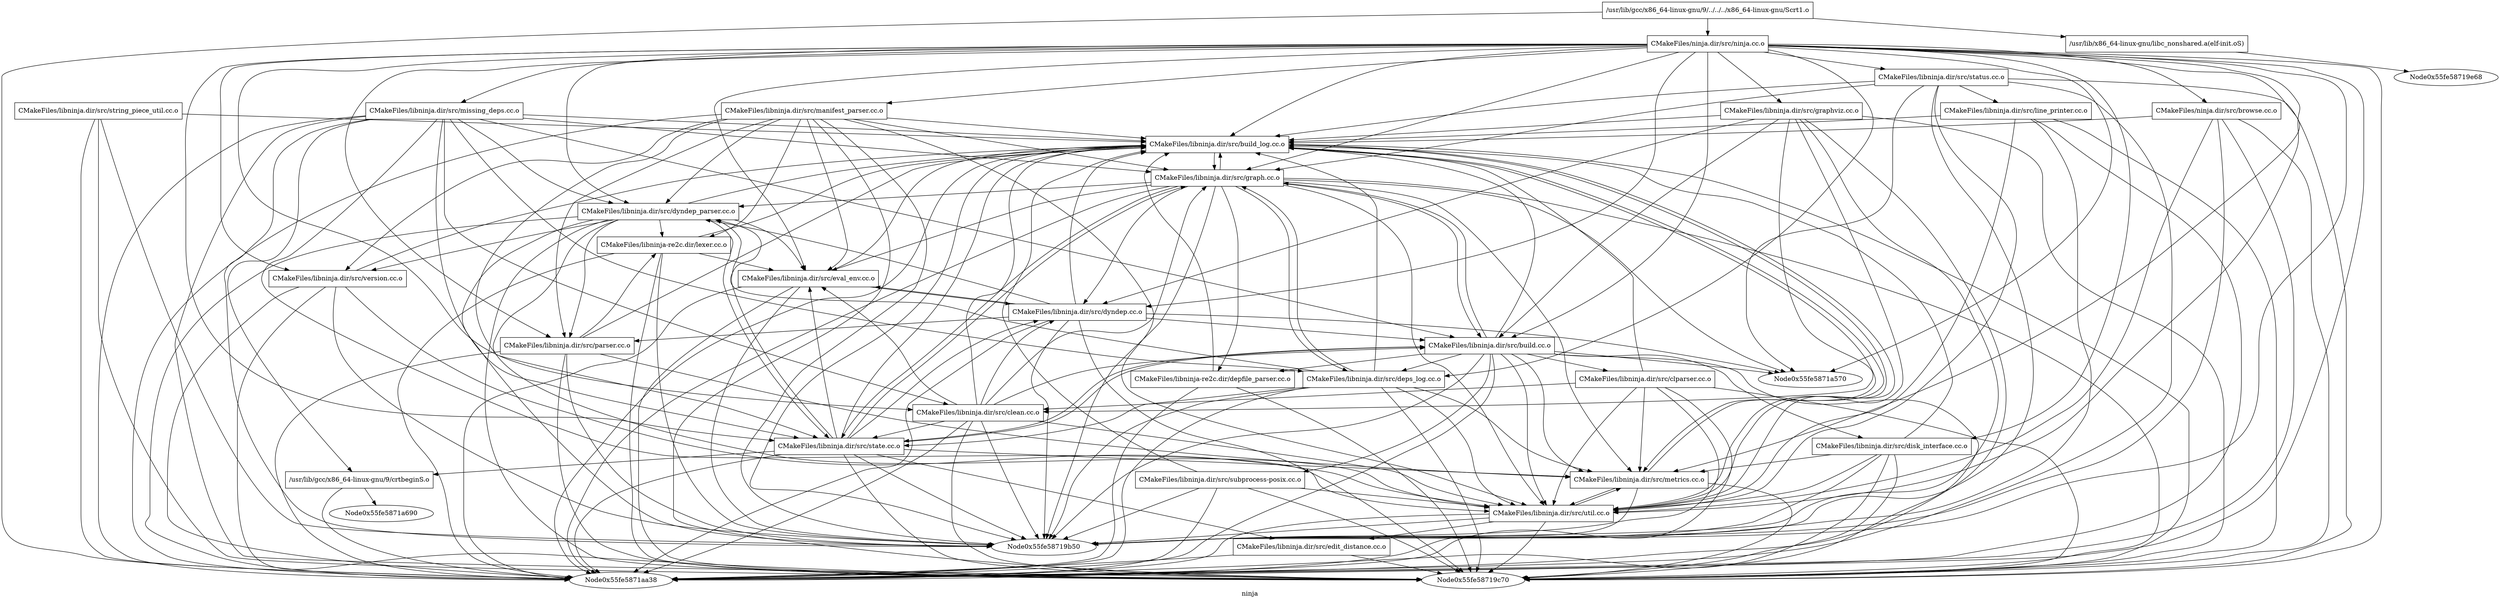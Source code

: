 digraph "ninja" {
	label="ninja";

	Node0x55fe5871a7f8 [shape=record,label="{/usr/lib/gcc/x86_64-linux-gnu/9/../../../x86_64-linux-gnu/Scrt1.o}"];
	Node0x55fe5871a7f8 -> Node0x55fe5871a138;
	Node0x55fe5871a7f8 -> Node0x55fe5871aa38;
	Node0x55fe5871a7f8 -> Node0x55fe5871a330;
	Node0x55fe5871a3c0 [shape=record,label="{/usr/lib/gcc/x86_64-linux-gnu/9/crtbeginS.o}"];
	Node0x55fe5871a3c0 -> Node0x55fe5871a690;
	Node0x55fe5871a3c0 -> Node0x55fe5871aa38;
	Node0x55fe5871aa80 [shape=record,label="{CMakeFiles/libninja.dir/src/build_log.cc.o}"];
	Node0x55fe5871aa80 -> Node0x55fe5871abe8;
	Node0x55fe5871aa80 -> Node0x55fe5871a378;
	Node0x55fe5871aa80 -> Node0x55fe58719f40;
	Node0x55fe5871aa80 -> Node0x55fe58719c70;
	Node0x55fe5871aa80 -> Node0x55fe58719b50;
	Node0x55fe5871aa80 -> Node0x55fe5871aa38;
	Node0x55fe5871a768 [shape=record,label="{CMakeFiles/libninja.dir/src/build.cc.o}"];
	Node0x55fe5871a768 -> Node0x55fe5871aa80;
	Node0x55fe5871a768 -> Node0x55fe5871aac8;
	Node0x55fe5871a768 -> Node0x55fe5871a570;
	Node0x55fe5871a768 -> Node0x55fe58719fd0;
	Node0x55fe5871a768 -> Node0x55fe5871ab58;
	Node0x55fe5871a768 -> Node0x55fe5871abe8;
	Node0x55fe5871a768 -> Node0x55fe5871a378;
	Node0x55fe5871a768 -> Node0x55fe58719f88;
	Node0x55fe5871a768 -> Node0x55fe58719f40;
	Node0x55fe5871a768 -> Node0x55fe5871a408;
	Node0x55fe5871a768 -> Node0x55fe58719cb8;
	Node0x55fe5871a768 -> Node0x55fe58719c70;
	Node0x55fe5871a768 -> Node0x55fe58719b50;
	Node0x55fe5871a768 -> Node0x55fe5871aa38;
	Node0x55fe58719d00 [shape=record,label="{CMakeFiles/libninja.dir/src/clean.cc.o}"];
	Node0x55fe58719d00 -> Node0x55fe5871aa80;
	Node0x55fe58719d00 -> Node0x55fe5871a768;
	Node0x55fe58719d00 -> Node0x55fe5871a180;
	Node0x55fe58719d00 -> Node0x55fe5871a600;
	Node0x55fe58719d00 -> Node0x55fe5871abe8;
	Node0x55fe58719d00 -> Node0x55fe58719f88;
	Node0x55fe58719d00 -> Node0x55fe58719f40;
	Node0x55fe58719d00 -> Node0x55fe58719c70;
	Node0x55fe58719d00 -> Node0x55fe58719b50;
	Node0x55fe58719d00 -> Node0x55fe5871aa38;
	Node0x55fe5871aac8 [shape=record,label="{CMakeFiles/libninja.dir/src/clparser.cc.o}"];
	Node0x55fe5871aac8 -> Node0x55fe5871aa80;
	Node0x55fe5871aac8 -> Node0x55fe58719d00;
	Node0x55fe5871aac8 -> Node0x55fe5871a378;
	Node0x55fe5871aac8 -> Node0x55fe58719f40;
	Node0x55fe5871aac8 -> Node0x55fe58719c70;
	Node0x55fe5871aac8 -> Node0x55fe58719b50;
	Node0x55fe5871aac8 -> Node0x55fe5871aa38;
	Node0x55fe5871a180 [shape=record,label="{CMakeFiles/libninja.dir/src/dyndep.cc.o}"];
	Node0x55fe5871a180 -> Node0x55fe5871aa80;
	Node0x55fe5871a180 -> Node0x55fe5871a768;
	Node0x55fe5871a180 -> Node0x55fe58719eb0;
	Node0x55fe5871a180 -> Node0x55fe5871a570;
	Node0x55fe5871a180 -> Node0x55fe5871a600;
	Node0x55fe5871a180 -> Node0x55fe58719d90;
	Node0x55fe5871a180 -> Node0x55fe58719c70;
	Node0x55fe5871a180 -> Node0x55fe58719b50;
	Node0x55fe5871a180 -> Node0x55fe5871aa38;
	Node0x55fe58719eb0 [shape=record,label="{CMakeFiles/libninja.dir/src/dyndep_parser.cc.o}"];
	Node0x55fe58719eb0 -> Node0x55fe5871aa80;
	Node0x55fe58719eb0 -> Node0x55fe5871a600;
	Node0x55fe58719eb0 -> Node0x55fe58719d90;
	Node0x55fe58719eb0 -> Node0x55fe58719f88;
	Node0x55fe58719eb0 -> Node0x55fe58719f40;
	Node0x55fe58719eb0 -> Node0x55fe5871ac30;
	Node0x55fe58719eb0 -> Node0x55fe5871a7b0;
	Node0x55fe58719eb0 -> Node0x55fe58719c70;
	Node0x55fe58719eb0 -> Node0x55fe58719b50;
	Node0x55fe58719eb0 -> Node0x55fe5871aa38;
	Node0x55fe58719fd0 [shape=record,label="{CMakeFiles/libninja.dir/src/deps_log.cc.o}"];
	Node0x55fe58719fd0 -> Node0x55fe5871aa80;
	Node0x55fe58719fd0 -> Node0x55fe58719eb0;
	Node0x55fe58719fd0 -> Node0x55fe5871abe8;
	Node0x55fe58719fd0 -> Node0x55fe5871a378;
	Node0x55fe58719fd0 -> Node0x55fe58719f88;
	Node0x55fe58719fd0 -> Node0x55fe58719f40;
	Node0x55fe58719fd0 -> Node0x55fe58719c70;
	Node0x55fe58719fd0 -> Node0x55fe58719b50;
	Node0x55fe58719fd0 -> Node0x55fe5871aa38;
	Node0x55fe5871ab58 [shape=record,label="{CMakeFiles/libninja.dir/src/disk_interface.cc.o}"];
	Node0x55fe5871ab58 -> Node0x55fe5871aa80;
	Node0x55fe5871ab58 -> Node0x55fe5871a378;
	Node0x55fe5871ab58 -> Node0x55fe58719f40;
	Node0x55fe5871ab58 -> Node0x55fe58719c70;
	Node0x55fe5871ab58 -> Node0x55fe58719b50;
	Node0x55fe5871ab58 -> Node0x55fe5871aa38;
	Node0x55fe5871a018 [shape=record,label="{CMakeFiles/libninja.dir/src/edit_distance.cc.o}"];
	Node0x55fe5871a018 -> Node0x55fe58719c70;
	Node0x55fe5871a018 -> Node0x55fe5871aa38;
	Node0x55fe5871a600 [shape=record,label="{CMakeFiles/libninja.dir/src/eval_env.cc.o}"];
	Node0x55fe5871a600 -> Node0x55fe5871aa80;
	Node0x55fe5871a600 -> Node0x55fe5871a180;
	Node0x55fe5871a600 -> Node0x55fe58719c70;
	Node0x55fe5871a600 -> Node0x55fe58719b50;
	Node0x55fe5871a600 -> Node0x55fe5871aa38;
	Node0x55fe5871abe8 [shape=record,label="{CMakeFiles/libninja.dir/src/graph.cc.o}"];
	Node0x55fe5871abe8 -> Node0x55fe5871aa80;
	Node0x55fe5871abe8 -> Node0x55fe5871a768;
	Node0x55fe5871abe8 -> Node0x55fe5871a180;
	Node0x55fe5871abe8 -> Node0x55fe58719eb0;
	Node0x55fe5871abe8 -> Node0x55fe5871a570;
	Node0x55fe5871abe8 -> Node0x55fe58719fd0;
	Node0x55fe5871abe8 -> Node0x55fe5871a600;
	Node0x55fe5871abe8 -> Node0x55fe5871a378;
	Node0x55fe5871abe8 -> Node0x55fe58719f88;
	Node0x55fe5871abe8 -> Node0x55fe58719f40;
	Node0x55fe5871abe8 -> Node0x55fe58719cb8;
	Node0x55fe5871abe8 -> Node0x55fe58719c70;
	Node0x55fe5871abe8 -> Node0x55fe58719b50;
	Node0x55fe5871abe8 -> Node0x55fe5871aa38;
	Node0x55fe5871a210 [shape=record,label="{CMakeFiles/libninja.dir/src/graphviz.cc.o}"];
	Node0x55fe5871a210 -> Node0x55fe5871aa80;
	Node0x55fe5871a210 -> Node0x55fe5871a768;
	Node0x55fe5871a210 -> Node0x55fe58719d00;
	Node0x55fe5871a210 -> Node0x55fe5871a180;
	Node0x55fe5871a210 -> Node0x55fe58719f40;
	Node0x55fe5871a210 -> Node0x55fe58719c70;
	Node0x55fe5871a210 -> Node0x55fe58719b50;
	Node0x55fe5871a210 -> Node0x55fe5871aa38;
	Node0x55fe5871a450 [shape=record,label="{CMakeFiles/libninja.dir/src/line_printer.cc.o}"];
	Node0x55fe5871a450 -> Node0x55fe5871aa80;
	Node0x55fe5871a450 -> Node0x55fe58719f40;
	Node0x55fe5871a450 -> Node0x55fe58719c70;
	Node0x55fe5871a450 -> Node0x55fe58719b50;
	Node0x55fe5871a450 -> Node0x55fe5871aa38;
	Node0x55fe5871ab10 [shape=record,label="{CMakeFiles/libninja.dir/src/manifest_parser.cc.o}"];
	Node0x55fe5871ab10 -> Node0x55fe5871aa80;
	Node0x55fe5871ab10 -> Node0x55fe58719eb0;
	Node0x55fe5871ab10 -> Node0x55fe5871a600;
	Node0x55fe5871ab10 -> Node0x55fe5871abe8;
	Node0x55fe5871ab10 -> Node0x55fe58719d90;
	Node0x55fe5871ab10 -> Node0x55fe58719f88;
	Node0x55fe5871ab10 -> Node0x55fe58719f40;
	Node0x55fe5871ab10 -> Node0x55fe5871ac30;
	Node0x55fe5871ab10 -> Node0x55fe5871a7b0;
	Node0x55fe5871ab10 -> Node0x55fe58719c70;
	Node0x55fe5871ab10 -> Node0x55fe58719b50;
	Node0x55fe5871ab10 -> Node0x55fe5871aa38;
	Node0x55fe5871a378 [shape=record,label="{CMakeFiles/libninja.dir/src/metrics.cc.o}"];
	Node0x55fe5871a378 -> Node0x55fe5871aa80;
	Node0x55fe5871a378 -> Node0x55fe58719f40;
	Node0x55fe5871a378 -> Node0x55fe58719c70;
	Node0x55fe5871a378 -> Node0x55fe5871aa38;
	Node0x55fe5871a5b8 [shape=record,label="{CMakeFiles/libninja.dir/src/missing_deps.cc.o}"];
	Node0x55fe5871a5b8 -> Node0x55fe5871a3c0;
	Node0x55fe5871a5b8 -> Node0x55fe5871aa80;
	Node0x55fe5871a5b8 -> Node0x55fe5871a768;
	Node0x55fe5871a5b8 -> Node0x55fe58719d00;
	Node0x55fe5871a5b8 -> Node0x55fe58719eb0;
	Node0x55fe5871a5b8 -> Node0x55fe58719fd0;
	Node0x55fe5871a5b8 -> Node0x55fe5871abe8;
	Node0x55fe5871a5b8 -> Node0x55fe58719f88;
	Node0x55fe5871a5b8 -> Node0x55fe58719f40;
	Node0x55fe5871a5b8 -> Node0x55fe58719c70;
	Node0x55fe5871a5b8 -> Node0x55fe58719b50;
	Node0x55fe5871a5b8 -> Node0x55fe5871aa38;
	Node0x55fe58719d90 [shape=record,label="{CMakeFiles/libninja.dir/src/parser.cc.o}"];
	Node0x55fe58719d90 -> Node0x55fe5871aa80;
	Node0x55fe58719d90 -> Node0x55fe5871a378;
	Node0x55fe58719d90 -> Node0x55fe5871a7b0;
	Node0x55fe58719d90 -> Node0x55fe58719c70;
	Node0x55fe58719d90 -> Node0x55fe58719b50;
	Node0x55fe58719d90 -> Node0x55fe5871aa38;
	Node0x55fe58719f88 [shape=record,label="{CMakeFiles/libninja.dir/src/state.cc.o}"];
	Node0x55fe58719f88 -> Node0x55fe5871a3c0;
	Node0x55fe58719f88 -> Node0x55fe5871aa80;
	Node0x55fe58719f88 -> Node0x55fe5871a768;
	Node0x55fe58719f88 -> Node0x55fe5871a180;
	Node0x55fe58719f88 -> Node0x55fe58719eb0;
	Node0x55fe58719f88 -> Node0x55fe5871a018;
	Node0x55fe58719f88 -> Node0x55fe5871a600;
	Node0x55fe58719f88 -> Node0x55fe5871abe8;
	Node0x55fe58719f88 -> Node0x55fe5871a378;
	Node0x55fe58719f88 -> Node0x55fe58719c70;
	Node0x55fe58719f88 -> Node0x55fe58719b50;
	Node0x55fe58719f88 -> Node0x55fe5871aa38;
	Node0x55fe5871ac78 [shape=record,label="{CMakeFiles/libninja.dir/src/status.cc.o}"];
	Node0x55fe5871ac78 -> Node0x55fe5871aa80;
	Node0x55fe5871ac78 -> Node0x55fe5871a570;
	Node0x55fe5871ac78 -> Node0x55fe5871abe8;
	Node0x55fe5871ac78 -> Node0x55fe5871a450;
	Node0x55fe5871ac78 -> Node0x55fe58719f40;
	Node0x55fe5871ac78 -> Node0x55fe58719c70;
	Node0x55fe5871ac78 -> Node0x55fe58719b50;
	Node0x55fe5871ac78 -> Node0x55fe5871aa38;
	Node0x55fe5871a648 [shape=record,label="{CMakeFiles/libninja.dir/src/string_piece_util.cc.o}"];
	Node0x55fe5871a648 -> Node0x55fe5871aa80;
	Node0x55fe5871a648 -> Node0x55fe58719c70;
	Node0x55fe5871a648 -> Node0x55fe58719b50;
	Node0x55fe5871a648 -> Node0x55fe5871aa38;
	Node0x55fe58719f40 [shape=record,label="{CMakeFiles/libninja.dir/src/util.cc.o}"];
	Node0x55fe58719f40 -> Node0x55fe5871aa80;
	Node0x55fe58719f40 -> Node0x55fe5871a018;
	Node0x55fe58719f40 -> Node0x55fe5871a378;
	Node0x55fe58719f40 -> Node0x55fe58719c70;
	Node0x55fe58719f40 -> Node0x55fe58719b50;
	Node0x55fe58719f40 -> Node0x55fe5871aa38;
	Node0x55fe5871ac30 [shape=record,label="{CMakeFiles/libninja.dir/src/version.cc.o}"];
	Node0x55fe5871ac30 -> Node0x55fe5871aa80;
	Node0x55fe5871ac30 -> Node0x55fe58719f40;
	Node0x55fe5871ac30 -> Node0x55fe58719c70;
	Node0x55fe5871ac30 -> Node0x55fe58719b50;
	Node0x55fe5871ac30 -> Node0x55fe5871aa38;
	Node0x55fe5871a408 [shape=record,label="{CMakeFiles/libninja.dir/src/subprocess-posix.cc.o}"];
	Node0x55fe5871a408 -> Node0x55fe5871aa80;
	Node0x55fe5871a408 -> Node0x55fe58719f40;
	Node0x55fe5871a408 -> Node0x55fe58719c70;
	Node0x55fe5871a408 -> Node0x55fe58719b50;
	Node0x55fe5871a408 -> Node0x55fe5871aa38;
	Node0x55fe58719cb8 [shape=record,label="{CMakeFiles/libninja-re2c.dir/depfile_parser.cc.o}"];
	Node0x55fe58719cb8 -> Node0x55fe5871aa80;
	Node0x55fe58719cb8 -> Node0x55fe58719c70;
	Node0x55fe58719cb8 -> Node0x55fe5871aa38;
	Node0x55fe5871a7b0 [shape=record,label="{CMakeFiles/libninja-re2c.dir/lexer.cc.o}"];
	Node0x55fe5871a7b0 -> Node0x55fe5871aa80;
	Node0x55fe5871a7b0 -> Node0x55fe5871a600;
	Node0x55fe5871a7b0 -> Node0x55fe58719c70;
	Node0x55fe5871a7b0 -> Node0x55fe58719b50;
	Node0x55fe5871a7b0 -> Node0x55fe5871aa38;
	Node0x55fe5871a138 [shape=record,label="{CMakeFiles/ninja.dir/src/ninja.cc.o}"];
	Node0x55fe5871a138 -> Node0x55fe5871aa80;
	Node0x55fe5871a138 -> Node0x55fe5871a768;
	Node0x55fe5871a138 -> Node0x55fe58719d00;
	Node0x55fe5871a138 -> Node0x55fe5871a180;
	Node0x55fe5871a138 -> Node0x55fe58719eb0;
	Node0x55fe5871a138 -> Node0x55fe5871a570;
	Node0x55fe5871a138 -> Node0x55fe58719fd0;
	Node0x55fe5871a138 -> Node0x55fe5871ab58;
	Node0x55fe5871a138 -> Node0x55fe5871a600;
	Node0x55fe5871a138 -> Node0x55fe5871abe8;
	Node0x55fe5871a138 -> Node0x55fe5871a210;
	Node0x55fe5871a138 -> Node0x55fe5871ab10;
	Node0x55fe5871a138 -> Node0x55fe5871a378;
	Node0x55fe5871a138 -> Node0x55fe5871a5b8;
	Node0x55fe5871a138 -> Node0x55fe58719d90;
	Node0x55fe5871a138 -> Node0x55fe58719f88;
	Node0x55fe5871a138 -> Node0x55fe5871ac78;
	Node0x55fe5871a138 -> Node0x55fe58719f40;
	Node0x55fe5871a138 -> Node0x55fe5871ac30;
	Node0x55fe5871a138 -> Node0x55fe58719b98;
	Node0x55fe5871a138 -> Node0x55fe58719c70;
	Node0x55fe5871a138 -> Node0x55fe58719b50;
	Node0x55fe5871a138 -> Node0x55fe5871aa38;
	Node0x55fe58719b98 [shape=record,label="{CMakeFiles/ninja.dir/src/browse.cc.o}"];
	Node0x55fe58719b98 -> Node0x55fe5871aa80;
	Node0x55fe58719b98 -> Node0x55fe58719f40;
	Node0x55fe58719b98 -> Node0x55fe58719c70;
	Node0x55fe58719b98 -> Node0x55fe58719b50;
	Node0x55fe58719b98 -> Node0x55fe5871aa38;
	Node0x55fe5871a330 [shape=record,label="{/usr/lib/x86_64-linux-gnu/libc_nonshared.a(elf-init.oS)}"];
	Node0x55fe5871a330 -> Node0x55fe58719e68;
}
